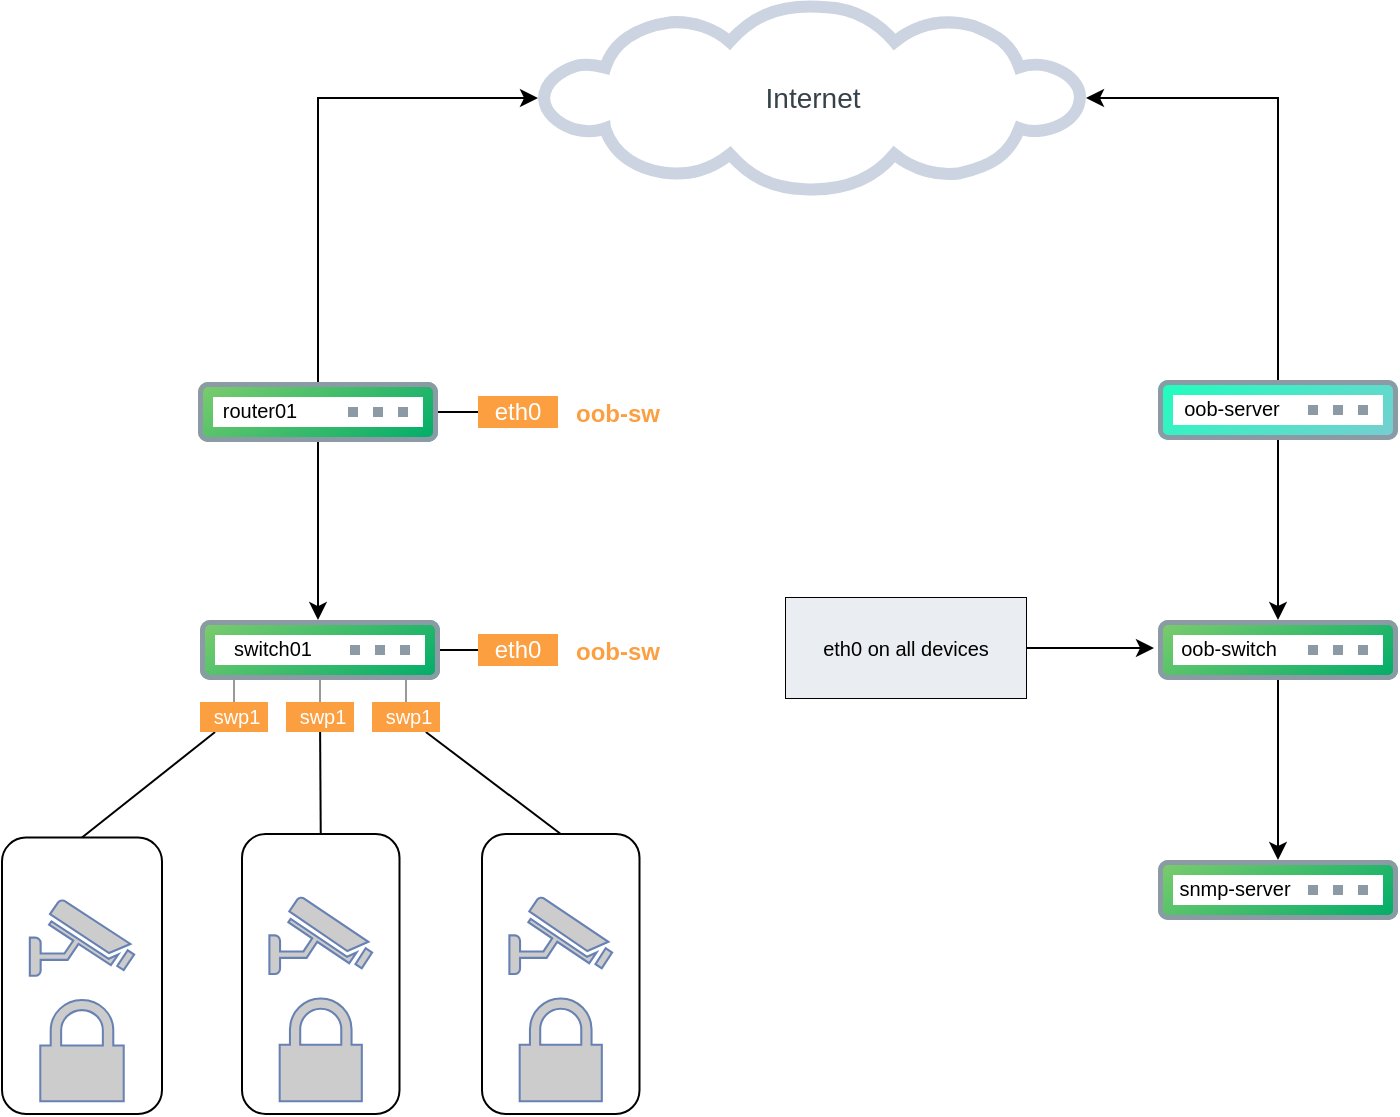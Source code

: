 <mxfile version="13.9.2" type="github">
  <diagram id="6a731a19-8d31-9384-78a2-239565b7b9f0" name="Page-1">
    <mxGraphModel dx="1422" dy="1931" grid="1" gridSize="10" guides="1" tooltips="1" connect="1" arrows="1" fold="1" page="1" pageScale="1" pageWidth="827" pageHeight="1169" background="#ffffff" math="0" shadow="0">
      <root>
        <mxCell id="0" />
        <mxCell id="1" parent="0" />
        <mxCell id="9pcnCIAtFlInRtoTIdlc-2260" value="" style="edgeStyle=orthogonalEdgeStyle;rounded=0;orthogonalLoop=1;jettySize=auto;html=1;" edge="1" parent="1" source="9pcnCIAtFlInRtoTIdlc-2257" target="9pcnCIAtFlInRtoTIdlc-2259">
          <mxGeometry relative="1" as="geometry">
            <Array as="points">
              <mxPoint x="206" y="190" />
              <mxPoint x="206" y="190" />
            </Array>
          </mxGeometry>
        </mxCell>
        <mxCell id="9pcnCIAtFlInRtoTIdlc-2263" style="edgeStyle=orthogonalEdgeStyle;rounded=0;orthogonalLoop=1;jettySize=auto;html=1;exitX=0.5;exitY=0;exitDx=0;exitDy=0;entryX=0;entryY=0.5;entryDx=0;entryDy=0;" edge="1" parent="1" source="9pcnCIAtFlInRtoTIdlc-2257" target="9pcnCIAtFlInRtoTIdlc-2261">
          <mxGeometry relative="1" as="geometry" />
        </mxCell>
        <mxCell id="9pcnCIAtFlInRtoTIdlc-2264" style="edgeStyle=orthogonalEdgeStyle;rounded=0;orthogonalLoop=1;jettySize=auto;html=1;exitX=0.5;exitY=0;exitDx=0;exitDy=0;entryX=1;entryY=0.5;entryDx=0;entryDy=0;" edge="1" parent="1" source="9pcnCIAtFlInRtoTIdlc-2258" target="9pcnCIAtFlInRtoTIdlc-2261">
          <mxGeometry relative="1" as="geometry" />
        </mxCell>
        <mxCell id="9pcnCIAtFlInRtoTIdlc-2267" value="" style="edgeStyle=orthogonalEdgeStyle;rounded=0;orthogonalLoop=1;jettySize=auto;html=1;" edge="1" parent="1" source="9pcnCIAtFlInRtoTIdlc-2258" target="9pcnCIAtFlInRtoTIdlc-2265">
          <mxGeometry relative="1" as="geometry" />
        </mxCell>
        <mxCell id="9pcnCIAtFlInRtoTIdlc-2261" value="Internet" style="aspect=fixed;perimeter=ellipsePerimeter;html=1;align=center;shadow=0;dashed=0;image;image=img/lib/cumulus/internet.svg;labelPosition=center;verticalLabelPosition=middle;verticalAlign=middle;fontSize=14;fontColor=#36424A;" vertex="1" parent="1">
          <mxGeometry x="316" y="-70" width="274" height="98" as="geometry" />
        </mxCell>
        <mxCell id="9pcnCIAtFlInRtoTIdlc-2275" value="" style="edgeStyle=orthogonalEdgeStyle;rounded=0;orthogonalLoop=1;jettySize=auto;html=1;fontSize=10;" edge="1" parent="1" source="9pcnCIAtFlInRtoTIdlc-2270" target="9pcnCIAtFlInRtoTIdlc-2268">
          <mxGeometry relative="1" as="geometry">
            <Array as="points">
              <mxPoint x="686" y="280" />
              <mxPoint x="686" y="280" />
            </Array>
          </mxGeometry>
        </mxCell>
        <mxCell id="9pcnCIAtFlInRtoTIdlc-2279" value="" style="group" vertex="1" connectable="0" parent="1">
          <mxGeometry x="440" y="229" width="120" height="55" as="geometry" />
        </mxCell>
        <mxCell id="9pcnCIAtFlInRtoTIdlc-2286" value="" style="rounded=0;whiteSpace=wrap;html=1;fontSize=10;" vertex="1" parent="9pcnCIAtFlInRtoTIdlc-2279">
          <mxGeometry width="120" height="50" as="geometry" />
        </mxCell>
        <mxCell id="9pcnCIAtFlInRtoTIdlc-2276" value="" style="fillColor=#EAEDF2;strokeColor=none;fontSize=10;" vertex="1" parent="9pcnCIAtFlInRtoTIdlc-2279">
          <mxGeometry width="120" height="50" as="geometry" />
        </mxCell>
        <mxCell id="9pcnCIAtFlInRtoTIdlc-2277" value="eth0 on all devices" style="text;html=1;strokeColor=none;fillColor=none;align=center;verticalAlign=middle;whiteSpace=wrap;rounded=0;fontSize=10;" vertex="1" parent="9pcnCIAtFlInRtoTIdlc-2279">
          <mxGeometry width="120" height="50" as="geometry" />
        </mxCell>
        <mxCell id="9pcnCIAtFlInRtoTIdlc-2280" value="" style="edgeStyle=orthogonalEdgeStyle;rounded=0;orthogonalLoop=1;jettySize=auto;html=1;fontSize=10;" edge="1" parent="1" source="9pcnCIAtFlInRtoTIdlc-2277" target="9pcnCIAtFlInRtoTIdlc-2270">
          <mxGeometry relative="1" as="geometry" />
        </mxCell>
        <mxCell id="9pcnCIAtFlInRtoTIdlc-2281" value="" style="group" vertex="1" connectable="0" parent="1">
          <mxGeometry x="624" y="240" width="122" height="30" as="geometry" />
        </mxCell>
        <mxCell id="9pcnCIAtFlInRtoTIdlc-2265" value="" style="aspect=fixed;perimeter=ellipsePerimeter;html=1;align=center;fontSize=12;verticalAlign=top;fontColor=#364149;shadow=0;dashed=0;image;image=img/lib/cumulus/switch_cumulus_linux.svg;" vertex="1" parent="9pcnCIAtFlInRtoTIdlc-2281">
          <mxGeometry x="2" width="120" height="30" as="geometry" />
        </mxCell>
        <mxCell id="9pcnCIAtFlInRtoTIdlc-2270" value="&lt;font style=&quot;font-size: 10px;&quot;&gt;oob-switch&lt;/font&gt;" style="text;html=1;strokeColor=none;fillColor=none;align=center;verticalAlign=middle;whiteSpace=wrap;rounded=0;fontSize=10;" vertex="1" parent="9pcnCIAtFlInRtoTIdlc-2281">
          <mxGeometry y="4" width="75" height="20" as="geometry" />
        </mxCell>
        <mxCell id="9pcnCIAtFlInRtoTIdlc-2282" value="" style="group" vertex="1" connectable="0" parent="1">
          <mxGeometry x="626" y="360" width="120" height="30" as="geometry" />
        </mxCell>
        <mxCell id="9pcnCIAtFlInRtoTIdlc-2268" value="" style="aspect=fixed;perimeter=ellipsePerimeter;html=1;align=center;fontSize=12;verticalAlign=top;fontColor=#364149;shadow=0;dashed=0;image;image=img/lib/cumulus/switch_cumulus_linux.svg;" vertex="1" parent="9pcnCIAtFlInRtoTIdlc-2282">
          <mxGeometry width="120" height="30" as="geometry" />
        </mxCell>
        <mxCell id="9pcnCIAtFlInRtoTIdlc-2274" value="&lt;font style=&quot;font-size: 10px;&quot;&gt;snmp-server&lt;/font&gt;" style="text;html=1;strokeColor=none;fillColor=none;align=center;verticalAlign=middle;whiteSpace=wrap;rounded=0;fontSize=10;" vertex="1" parent="9pcnCIAtFlInRtoTIdlc-2282">
          <mxGeometry x="7" y="4" width="63" height="20" as="geometry" />
        </mxCell>
        <mxCell id="9pcnCIAtFlInRtoTIdlc-2283" value="" style="group" vertex="1" connectable="0" parent="1">
          <mxGeometry x="618" y="120" width="128" height="30" as="geometry" />
        </mxCell>
        <mxCell id="9pcnCIAtFlInRtoTIdlc-2258" value="" style="aspect=fixed;perimeter=ellipsePerimeter;html=1;align=center;fontSize=12;verticalAlign=top;fontColor=#364149;shadow=0;dashed=0;image;image=img/lib/cumulus/switch_out_of_band.svg;" vertex="1" parent="9pcnCIAtFlInRtoTIdlc-2283">
          <mxGeometry x="8" width="120" height="30" as="geometry" />
        </mxCell>
        <mxCell id="9pcnCIAtFlInRtoTIdlc-2271" value="&lt;font style=&quot;font-size: 10px&quot;&gt;oob-server&lt;/font&gt;" style="text;html=1;strokeColor=none;fillColor=none;align=center;verticalAlign=middle;whiteSpace=wrap;rounded=0;fontSize=10;" vertex="1" parent="9pcnCIAtFlInRtoTIdlc-2283">
          <mxGeometry y="4" width="90" height="20" as="geometry" />
        </mxCell>
        <mxCell id="9pcnCIAtFlInRtoTIdlc-2284" value="" style="group" vertex="1" connectable="0" parent="1">
          <mxGeometry x="140" y="121" width="126" height="30" as="geometry" />
        </mxCell>
        <mxCell id="9pcnCIAtFlInRtoTIdlc-2257" value="" style="aspect=fixed;perimeter=ellipsePerimeter;html=1;align=center;fontSize=12;verticalAlign=top;fontColor=#364149;shadow=0;dashed=0;image;image=img/lib/cumulus/switch_cumulus_linux.svg;" vertex="1" parent="9pcnCIAtFlInRtoTIdlc-2284">
          <mxGeometry x="6" width="120" height="30" as="geometry" />
        </mxCell>
        <mxCell id="9pcnCIAtFlInRtoTIdlc-2272" value="&lt;font style=&quot;font-size: 10px;&quot;&gt;router01&lt;/font&gt;" style="text;html=1;strokeColor=none;fillColor=none;align=center;verticalAlign=middle;whiteSpace=wrap;rounded=0;fontSize=10;" vertex="1" parent="9pcnCIAtFlInRtoTIdlc-2284">
          <mxGeometry y="4" width="74" height="20" as="geometry" />
        </mxCell>
        <mxCell id="9pcnCIAtFlInRtoTIdlc-2285" value="" style="group" vertex="1" connectable="0" parent="1">
          <mxGeometry x="146" y="240" width="125" height="30" as="geometry" />
        </mxCell>
        <mxCell id="9pcnCIAtFlInRtoTIdlc-2259" value="" style="aspect=fixed;perimeter=ellipsePerimeter;html=1;align=center;fontSize=12;verticalAlign=top;fontColor=#364149;shadow=0;dashed=0;image;image=img/lib/cumulus/switch_cumulus_linux.svg;" vertex="1" parent="9pcnCIAtFlInRtoTIdlc-2285">
          <mxGeometry x="1" width="120" height="30" as="geometry" />
        </mxCell>
        <mxCell id="9pcnCIAtFlInRtoTIdlc-2273" value="&lt;font style=&quot;font-size: 10px;&quot;&gt;switch01&lt;/font&gt;" style="text;html=1;strokeColor=none;fillColor=none;align=center;verticalAlign=middle;whiteSpace=wrap;rounded=0;fontSize=10;" vertex="1" parent="9pcnCIAtFlInRtoTIdlc-2285">
          <mxGeometry y="4" width="75" height="20" as="geometry" />
        </mxCell>
        <mxCell id="9pcnCIAtFlInRtoTIdlc-2291" value="" style="endArrow=none;html=1;fontSize=10;exitX=1;exitY=0.5;exitDx=0;exitDy=0;entryX=0;entryY=0.5;entryDx=0;entryDy=0;" edge="1" parent="1" source="9pcnCIAtFlInRtoTIdlc-2257" target="9pcnCIAtFlInRtoTIdlc-2287">
          <mxGeometry width="50" height="50" relative="1" as="geometry">
            <mxPoint x="546" y="220" as="sourcePoint" />
            <mxPoint x="596" y="170" as="targetPoint" />
            <Array as="points" />
          </mxGeometry>
        </mxCell>
        <mxCell id="9pcnCIAtFlInRtoTIdlc-2292" value="" style="group" vertex="1" connectable="0" parent="1">
          <mxGeometry x="286" y="128" width="100" height="16" as="geometry" />
        </mxCell>
        <mxCell id="9pcnCIAtFlInRtoTIdlc-2287" value="eth0" style="rounded=0;whiteSpace=wrap;html=1;fillColor=#FB9F41;strokeColor=none;fontColor=#FFFFFF;" vertex="1" parent="9pcnCIAtFlInRtoTIdlc-2292">
          <mxGeometry width="40" height="16" as="geometry" />
        </mxCell>
        <mxCell id="9pcnCIAtFlInRtoTIdlc-2288" value="oob-sw" style="text;verticalAlign=middle;align=center;fontColor=#FB9F41;fontStyle=1" vertex="1" parent="9pcnCIAtFlInRtoTIdlc-2292">
          <mxGeometry x="40" width="60" height="16" as="geometry" />
        </mxCell>
        <mxCell id="9pcnCIAtFlInRtoTIdlc-2293" value="" style="group" vertex="1" connectable="0" parent="1">
          <mxGeometry x="286" y="247" width="100" height="16" as="geometry" />
        </mxCell>
        <mxCell id="9pcnCIAtFlInRtoTIdlc-2294" value="eth0" style="rounded=0;whiteSpace=wrap;html=1;fillColor=#FB9F41;strokeColor=none;fontColor=#FFFFFF;" vertex="1" parent="9pcnCIAtFlInRtoTIdlc-2293">
          <mxGeometry width="40" height="16" as="geometry" />
        </mxCell>
        <mxCell id="9pcnCIAtFlInRtoTIdlc-2295" value="oob-sw" style="text;verticalAlign=middle;align=center;fontColor=#FB9F41;fontStyle=1" vertex="1" parent="9pcnCIAtFlInRtoTIdlc-2293">
          <mxGeometry x="40" width="60" height="16" as="geometry" />
        </mxCell>
        <mxCell id="9pcnCIAtFlInRtoTIdlc-2296" value="" style="endArrow=none;html=1;fontSize=10;exitX=1;exitY=0.5;exitDx=0;exitDy=0;entryX=0;entryY=0.5;entryDx=0;entryDy=0;" edge="1" parent="1" source="9pcnCIAtFlInRtoTIdlc-2259" target="9pcnCIAtFlInRtoTIdlc-2294">
          <mxGeometry width="50" height="50" relative="1" as="geometry">
            <mxPoint x="546" y="220" as="sourcePoint" />
            <mxPoint x="596" y="170" as="targetPoint" />
          </mxGeometry>
        </mxCell>
        <mxCell id="9pcnCIAtFlInRtoTIdlc-2316" value="" style="group" vertex="1" connectable="0" parent="1">
          <mxGeometry x="48" y="348.78" width="80" height="138.22" as="geometry" />
        </mxCell>
        <mxCell id="9pcnCIAtFlInRtoTIdlc-2306" value="" style="rounded=1;whiteSpace=wrap;html=1;fontSize=10;" vertex="1" parent="9pcnCIAtFlInRtoTIdlc-2316">
          <mxGeometry width="80" height="138.22" as="geometry" />
        </mxCell>
        <mxCell id="9pcnCIAtFlInRtoTIdlc-2297" value="" style="fontColor=#0066CC;verticalAlign=top;verticalLabelPosition=bottom;labelPosition=center;align=center;html=1;outlineConnect=0;fillColor=#CCCCCC;strokeColor=#6881B3;gradientColor=none;gradientDirection=north;strokeWidth=2;shape=mxgraph.networks.security_camera;" vertex="1" parent="9pcnCIAtFlInRtoTIdlc-2316">
          <mxGeometry x="13.92" y="31.099" width="52.151" height="38.01" as="geometry" />
        </mxCell>
        <mxCell id="9pcnCIAtFlInRtoTIdlc-2299" value="" style="fontColor=#0066CC;verticalAlign=top;verticalLabelPosition=bottom;labelPosition=center;align=center;html=1;outlineConnect=0;fillColor=#CCCCCC;strokeColor=#6881B3;gradientColor=none;gradientDirection=north;strokeWidth=2;shape=mxgraph.networks.secured;" vertex="1" parent="9pcnCIAtFlInRtoTIdlc-2316">
          <mxGeometry x="19.138" y="81.207" width="41.721" height="50.681" as="geometry" />
        </mxCell>
        <mxCell id="9pcnCIAtFlInRtoTIdlc-2317" value="" style="group" vertex="1" connectable="0" parent="1">
          <mxGeometry x="168" y="347" width="78.75" height="140" as="geometry" />
        </mxCell>
        <mxCell id="9pcnCIAtFlInRtoTIdlc-2318" value="" style="rounded=1;whiteSpace=wrap;html=1;fontSize=10;" vertex="1" parent="9pcnCIAtFlInRtoTIdlc-2317">
          <mxGeometry width="78.75" height="140" as="geometry" />
        </mxCell>
        <mxCell id="9pcnCIAtFlInRtoTIdlc-2319" value="" style="fontColor=#0066CC;verticalAlign=top;verticalLabelPosition=bottom;labelPosition=center;align=center;html=1;outlineConnect=0;fillColor=#CCCCCC;strokeColor=#6881B3;gradientColor=none;gradientDirection=north;strokeWidth=2;shape=mxgraph.networks.security_camera;" vertex="1" parent="9pcnCIAtFlInRtoTIdlc-2317">
          <mxGeometry x="13.702" y="31.5" width="51.336" height="38.5" as="geometry" />
        </mxCell>
        <mxCell id="9pcnCIAtFlInRtoTIdlc-2320" value="" style="fontColor=#0066CC;verticalAlign=top;verticalLabelPosition=bottom;labelPosition=center;align=center;html=1;outlineConnect=0;fillColor=#CCCCCC;strokeColor=#6881B3;gradientColor=none;gradientDirection=north;strokeWidth=2;shape=mxgraph.networks.secured;" vertex="1" parent="9pcnCIAtFlInRtoTIdlc-2317">
          <mxGeometry x="18.839" y="82.253" width="41.069" height="51.333" as="geometry" />
        </mxCell>
        <mxCell id="9pcnCIAtFlInRtoTIdlc-2321" value="" style="group" vertex="1" connectable="0" parent="1">
          <mxGeometry x="288" y="347" width="78.75" height="140" as="geometry" />
        </mxCell>
        <mxCell id="9pcnCIAtFlInRtoTIdlc-2322" value="" style="rounded=1;whiteSpace=wrap;html=1;fontSize=10;" vertex="1" parent="9pcnCIAtFlInRtoTIdlc-2321">
          <mxGeometry width="78.75" height="140" as="geometry" />
        </mxCell>
        <mxCell id="9pcnCIAtFlInRtoTIdlc-2323" value="" style="fontColor=#0066CC;verticalAlign=top;verticalLabelPosition=bottom;labelPosition=center;align=center;html=1;outlineConnect=0;fillColor=#CCCCCC;strokeColor=#6881B3;gradientColor=none;gradientDirection=north;strokeWidth=2;shape=mxgraph.networks.security_camera;" vertex="1" parent="9pcnCIAtFlInRtoTIdlc-2321">
          <mxGeometry x="13.702" y="31.5" width="51.336" height="38.5" as="geometry" />
        </mxCell>
        <mxCell id="9pcnCIAtFlInRtoTIdlc-2324" value="" style="fontColor=#0066CC;verticalAlign=top;verticalLabelPosition=bottom;labelPosition=center;align=center;html=1;outlineConnect=0;fillColor=#CCCCCC;strokeColor=#6881B3;gradientColor=none;gradientDirection=north;strokeWidth=2;shape=mxgraph.networks.secured;" vertex="1" parent="9pcnCIAtFlInRtoTIdlc-2321">
          <mxGeometry x="18.839" y="82.253" width="41.069" height="51.333" as="geometry" />
        </mxCell>
        <mxCell id="9pcnCIAtFlInRtoTIdlc-2325" value="" style="endArrow=none;html=1;fontSize=10;exitX=0.5;exitY=0;exitDx=0;exitDy=0;" edge="1" parent="1" source="9pcnCIAtFlInRtoTIdlc-2306" target="9pcnCIAtFlInRtoTIdlc-2326">
          <mxGeometry width="50" height="50" relative="1" as="geometry">
            <mxPoint x="528" y="347" as="sourcePoint" />
            <mxPoint x="173" y="287" as="targetPoint" />
          </mxGeometry>
        </mxCell>
        <mxCell id="9pcnCIAtFlInRtoTIdlc-2326" value="&lt;font style=&quot;font-size: 10px&quot;&gt;swp1&lt;/font&gt;" style="rounded=0;whiteSpace=wrap;html=1;fillColor=#FB9F41;strokeColor=none;fontColor=#FFFFFF;verticalAlign=bottom;spacing=0;spacingLeft=3;spacingBottom=1;" vertex="1" parent="1">
          <mxGeometry x="147" y="281" width="34" height="15" as="geometry" />
        </mxCell>
        <mxCell id="9pcnCIAtFlInRtoTIdlc-2327" value="" style="endArrow=none;html=1;fontSize=10;exitX=0.5;exitY=0;exitDx=0;exitDy=0;" edge="1" parent="1" target="9pcnCIAtFlInRtoTIdlc-2328" source="9pcnCIAtFlInRtoTIdlc-2318">
          <mxGeometry width="50" height="50" relative="1" as="geometry">
            <mxPoint x="128" y="348.78" as="sourcePoint" />
            <mxPoint x="213" y="287" as="targetPoint" />
          </mxGeometry>
        </mxCell>
        <mxCell id="9pcnCIAtFlInRtoTIdlc-2328" value="&lt;font style=&quot;font-size: 10px&quot;&gt;swp1&lt;/font&gt;" style="rounded=0;whiteSpace=wrap;html=1;fillColor=#FB9F41;strokeColor=none;fontColor=#FFFFFF;verticalAlign=bottom;spacing=0;spacingLeft=3;spacingBottom=1;" vertex="1" parent="1">
          <mxGeometry x="190" y="281" width="34" height="15" as="geometry" />
        </mxCell>
        <mxCell id="9pcnCIAtFlInRtoTIdlc-2329" value="" style="endArrow=none;html=1;fontSize=10;exitX=0.5;exitY=0;exitDx=0;exitDy=0;" edge="1" parent="1" target="9pcnCIAtFlInRtoTIdlc-2330" source="9pcnCIAtFlInRtoTIdlc-2322">
          <mxGeometry width="50" height="50" relative="1" as="geometry">
            <mxPoint x="168" y="348.78" as="sourcePoint" />
            <mxPoint x="253" y="287" as="targetPoint" />
          </mxGeometry>
        </mxCell>
        <mxCell id="9pcnCIAtFlInRtoTIdlc-2330" value="&lt;font style=&quot;font-size: 10px&quot;&gt;swp1&lt;/font&gt;" style="rounded=0;whiteSpace=wrap;html=1;fillColor=#FB9F41;strokeColor=none;fontColor=#FFFFFF;verticalAlign=bottom;spacing=0;spacingLeft=3;spacingBottom=1;" vertex="1" parent="1">
          <mxGeometry x="233" y="281" width="34" height="15" as="geometry" />
        </mxCell>
        <mxCell id="9pcnCIAtFlInRtoTIdlc-2332" value="" style="endArrow=none;html=1;fontSize=10;exitX=0.5;exitY=0;exitDx=0;exitDy=0;strokeColor=#999999;" edge="1" parent="1" source="9pcnCIAtFlInRtoTIdlc-2326">
          <mxGeometry width="50" height="50" relative="1" as="geometry">
            <mxPoint x="280" y="380" as="sourcePoint" />
            <mxPoint x="164" y="270" as="targetPoint" />
          </mxGeometry>
        </mxCell>
        <mxCell id="9pcnCIAtFlInRtoTIdlc-2333" value="" style="endArrow=none;html=1;strokeColor=#999999;fontSize=10;exitX=0.5;exitY=0;exitDx=0;exitDy=0;entryX=0.5;entryY=1;entryDx=0;entryDy=0;" edge="1" parent="1" source="9pcnCIAtFlInRtoTIdlc-2328" target="9pcnCIAtFlInRtoTIdlc-2259">
          <mxGeometry width="50" height="50" relative="1" as="geometry">
            <mxPoint x="280" y="380" as="sourcePoint" />
            <mxPoint x="330" y="330" as="targetPoint" />
          </mxGeometry>
        </mxCell>
        <mxCell id="9pcnCIAtFlInRtoTIdlc-2334" value="" style="endArrow=none;html=1;strokeColor=#999999;fontSize=10;entryX=0.5;entryY=0;entryDx=0;entryDy=0;" edge="1" parent="1" target="9pcnCIAtFlInRtoTIdlc-2330">
          <mxGeometry width="50" height="50" relative="1" as="geometry">
            <mxPoint x="250" y="270" as="sourcePoint" />
            <mxPoint x="217" y="280" as="targetPoint" />
          </mxGeometry>
        </mxCell>
      </root>
    </mxGraphModel>
  </diagram>
</mxfile>
